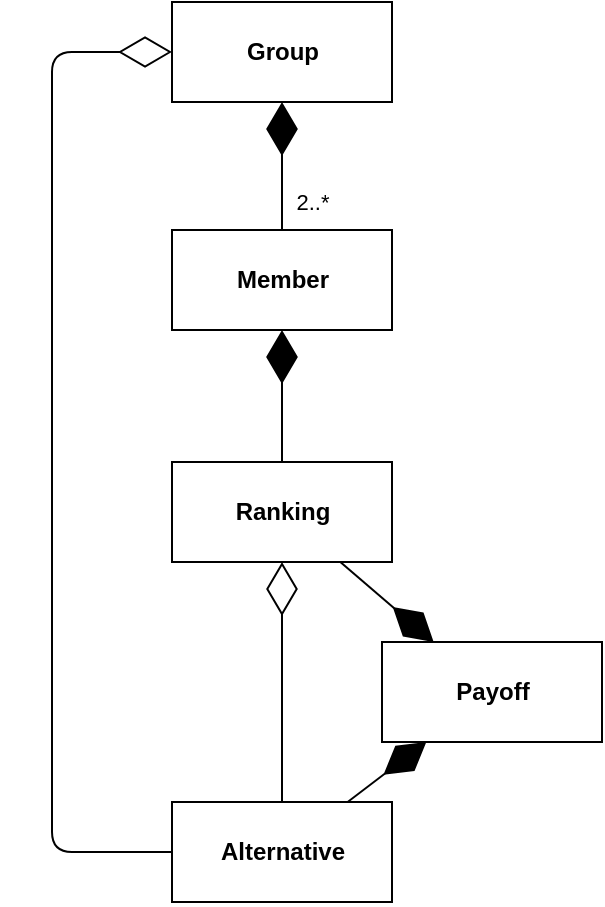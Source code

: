 <mxfile version="13.7.9" type="device"><diagram id="J-syACEyf8xNMif-9IVo" name="Page-1"><mxGraphModel dx="1422" dy="777" grid="1" gridSize="10" guides="1" tooltips="1" connect="1" arrows="1" fold="1" page="1" pageScale="1" pageWidth="1169" pageHeight="827" math="0" shadow="0"><root><mxCell id="0"/><mxCell id="1" parent="0"/><mxCell id="W4SZN8N0RhU0IedncN9q-2" value="&lt;b&gt;Member&lt;/b&gt;" style="html=1;" parent="1" vertex="1"><mxGeometry x="370" y="364" width="110" height="50" as="geometry"/></mxCell><mxCell id="W4SZN8N0RhU0IedncN9q-11" style="edgeStyle=none;orthogonalLoop=1;jettySize=auto;html=1;endArrow=diamondThin;endFill=0;endSize=24;" parent="1" source="W4SZN8N0RhU0IedncN9q-3" target="W4SZN8N0RhU0IedncN9q-5" edge="1"><mxGeometry relative="1" as="geometry"/></mxCell><mxCell id="W4SZN8N0RhU0IedncN9q-15" style="edgeStyle=none;orthogonalLoop=1;jettySize=auto;html=1;endArrow=diamondThin;endFill=1;endSize=24;" parent="1" source="W4SZN8N0RhU0IedncN9q-3" target="W4SZN8N0RhU0IedncN9q-13" edge="1"><mxGeometry relative="1" as="geometry"/></mxCell><mxCell id="W4SZN8N0RhU0IedncN9q-3" value="&lt;b&gt;Alternative&lt;/b&gt;" style="html=1;" parent="1" vertex="1"><mxGeometry x="370" y="650" width="110" height="50" as="geometry"/></mxCell><mxCell id="W4SZN8N0RhU0IedncN9q-4" value="&lt;b&gt;Group&lt;/b&gt;" style="html=1;" parent="1" vertex="1"><mxGeometry x="370" y="250" width="110" height="50" as="geometry"/></mxCell><mxCell id="W4SZN8N0RhU0IedncN9q-8" style="edgeStyle=none;orthogonalLoop=1;jettySize=auto;html=1;endArrow=diamondThin;endFill=1;endSize=24;" parent="1" source="W4SZN8N0RhU0IedncN9q-5" target="W4SZN8N0RhU0IedncN9q-2" edge="1"><mxGeometry relative="1" as="geometry"/></mxCell><mxCell id="W4SZN8N0RhU0IedncN9q-14" style="edgeStyle=none;orthogonalLoop=1;jettySize=auto;html=1;endArrow=diamondThin;endFill=1;endSize=24;" parent="1" source="W4SZN8N0RhU0IedncN9q-5" target="W4SZN8N0RhU0IedncN9q-13" edge="1"><mxGeometry relative="1" as="geometry"/></mxCell><mxCell id="W4SZN8N0RhU0IedncN9q-5" value="&lt;b&gt;Ranking&lt;/b&gt;" style="html=1;" parent="1" vertex="1"><mxGeometry x="370" y="480" width="110" height="50" as="geometry"/></mxCell><mxCell id="W4SZN8N0RhU0IedncN9q-6" value="2..*" style="endArrow=diamondThin;endFill=1;endSize=24;html=1;" parent="1" source="W4SZN8N0RhU0IedncN9q-2" target="W4SZN8N0RhU0IedncN9q-4" edge="1"><mxGeometry x="-0.562" y="-15" width="160" relative="1" as="geometry"><mxPoint x="500" y="410" as="sourcePoint"/><mxPoint x="660" y="410" as="targetPoint"/><mxPoint as="offset"/></mxGeometry></mxCell><mxCell id="W4SZN8N0RhU0IedncN9q-13" value="&lt;b&gt;Payoff&lt;/b&gt;" style="html=1;" parent="1" vertex="1"><mxGeometry x="475" y="570" width="110" height="50" as="geometry"/></mxCell><mxCell id="Njqqu1LPezbln4JCfTmY-2" style="edgeStyle=none;orthogonalLoop=1;jettySize=auto;html=1;endArrow=diamondThin;endFill=0;endSize=24;" edge="1" parent="1" source="W4SZN8N0RhU0IedncN9q-3" target="W4SZN8N0RhU0IedncN9q-4"><mxGeometry relative="1" as="geometry"><mxPoint x="435" y="660" as="sourcePoint"/><mxPoint x="435" y="540" as="targetPoint"/><Array as="points"><mxPoint x="310" y="675"/><mxPoint x="310" y="275"/></Array></mxGeometry></mxCell></root></mxGraphModel></diagram></mxfile>